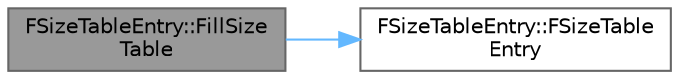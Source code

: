 digraph "FSizeTableEntry::FillSizeTable"
{
 // INTERACTIVE_SVG=YES
 // LATEX_PDF_SIZE
  bgcolor="transparent";
  edge [fontname=Helvetica,fontsize=10,labelfontname=Helvetica,labelfontsize=10];
  node [fontname=Helvetica,fontsize=10,shape=box,height=0.2,width=0.4];
  rankdir="LR";
  Node1 [id="Node000001",label="FSizeTableEntry::FillSize\lTable",height=0.2,width=0.4,color="gray40", fillcolor="grey60", style="filled", fontcolor="black",tooltip=" "];
  Node1 -> Node2 [id="edge1_Node000001_Node000002",color="steelblue1",style="solid",tooltip=" "];
  Node2 [id="Node000002",label="FSizeTableEntry::FSizeTable\lEntry",height=0.2,width=0.4,color="grey40", fillcolor="white", style="filled",URL="$d2/db1/structFSizeTableEntry.html#a002b23f1e62bc83f004421e3929bf93c",tooltip=" "];
}
